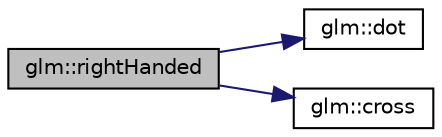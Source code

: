 digraph "glm::rightHanded"
{
  edge [fontname="Helvetica",fontsize="10",labelfontname="Helvetica",labelfontsize="10"];
  node [fontname="Helvetica",fontsize="10",shape=record];
  rankdir="LR";
  Node1 [label="glm::rightHanded",height=0.2,width=0.4,color="black", fillcolor="grey75", style="filled", fontcolor="black"];
  Node1 -> Node2 [color="midnightblue",fontsize="10",style="solid"];
  Node2 [label="glm::dot",height=0.2,width=0.4,color="black", fillcolor="white", style="filled",URL="$group__core__func__geometric.html#ga05244a4e222740e5e38abe91fc51df79"];
  Node1 -> Node3 [color="midnightblue",fontsize="10",style="solid"];
  Node3 [label="glm::cross",height=0.2,width=0.4,color="black", fillcolor="white", style="filled",URL="$group__core__func__geometric.html#ga15a920c14f06882921757e453426efbe"];
}
